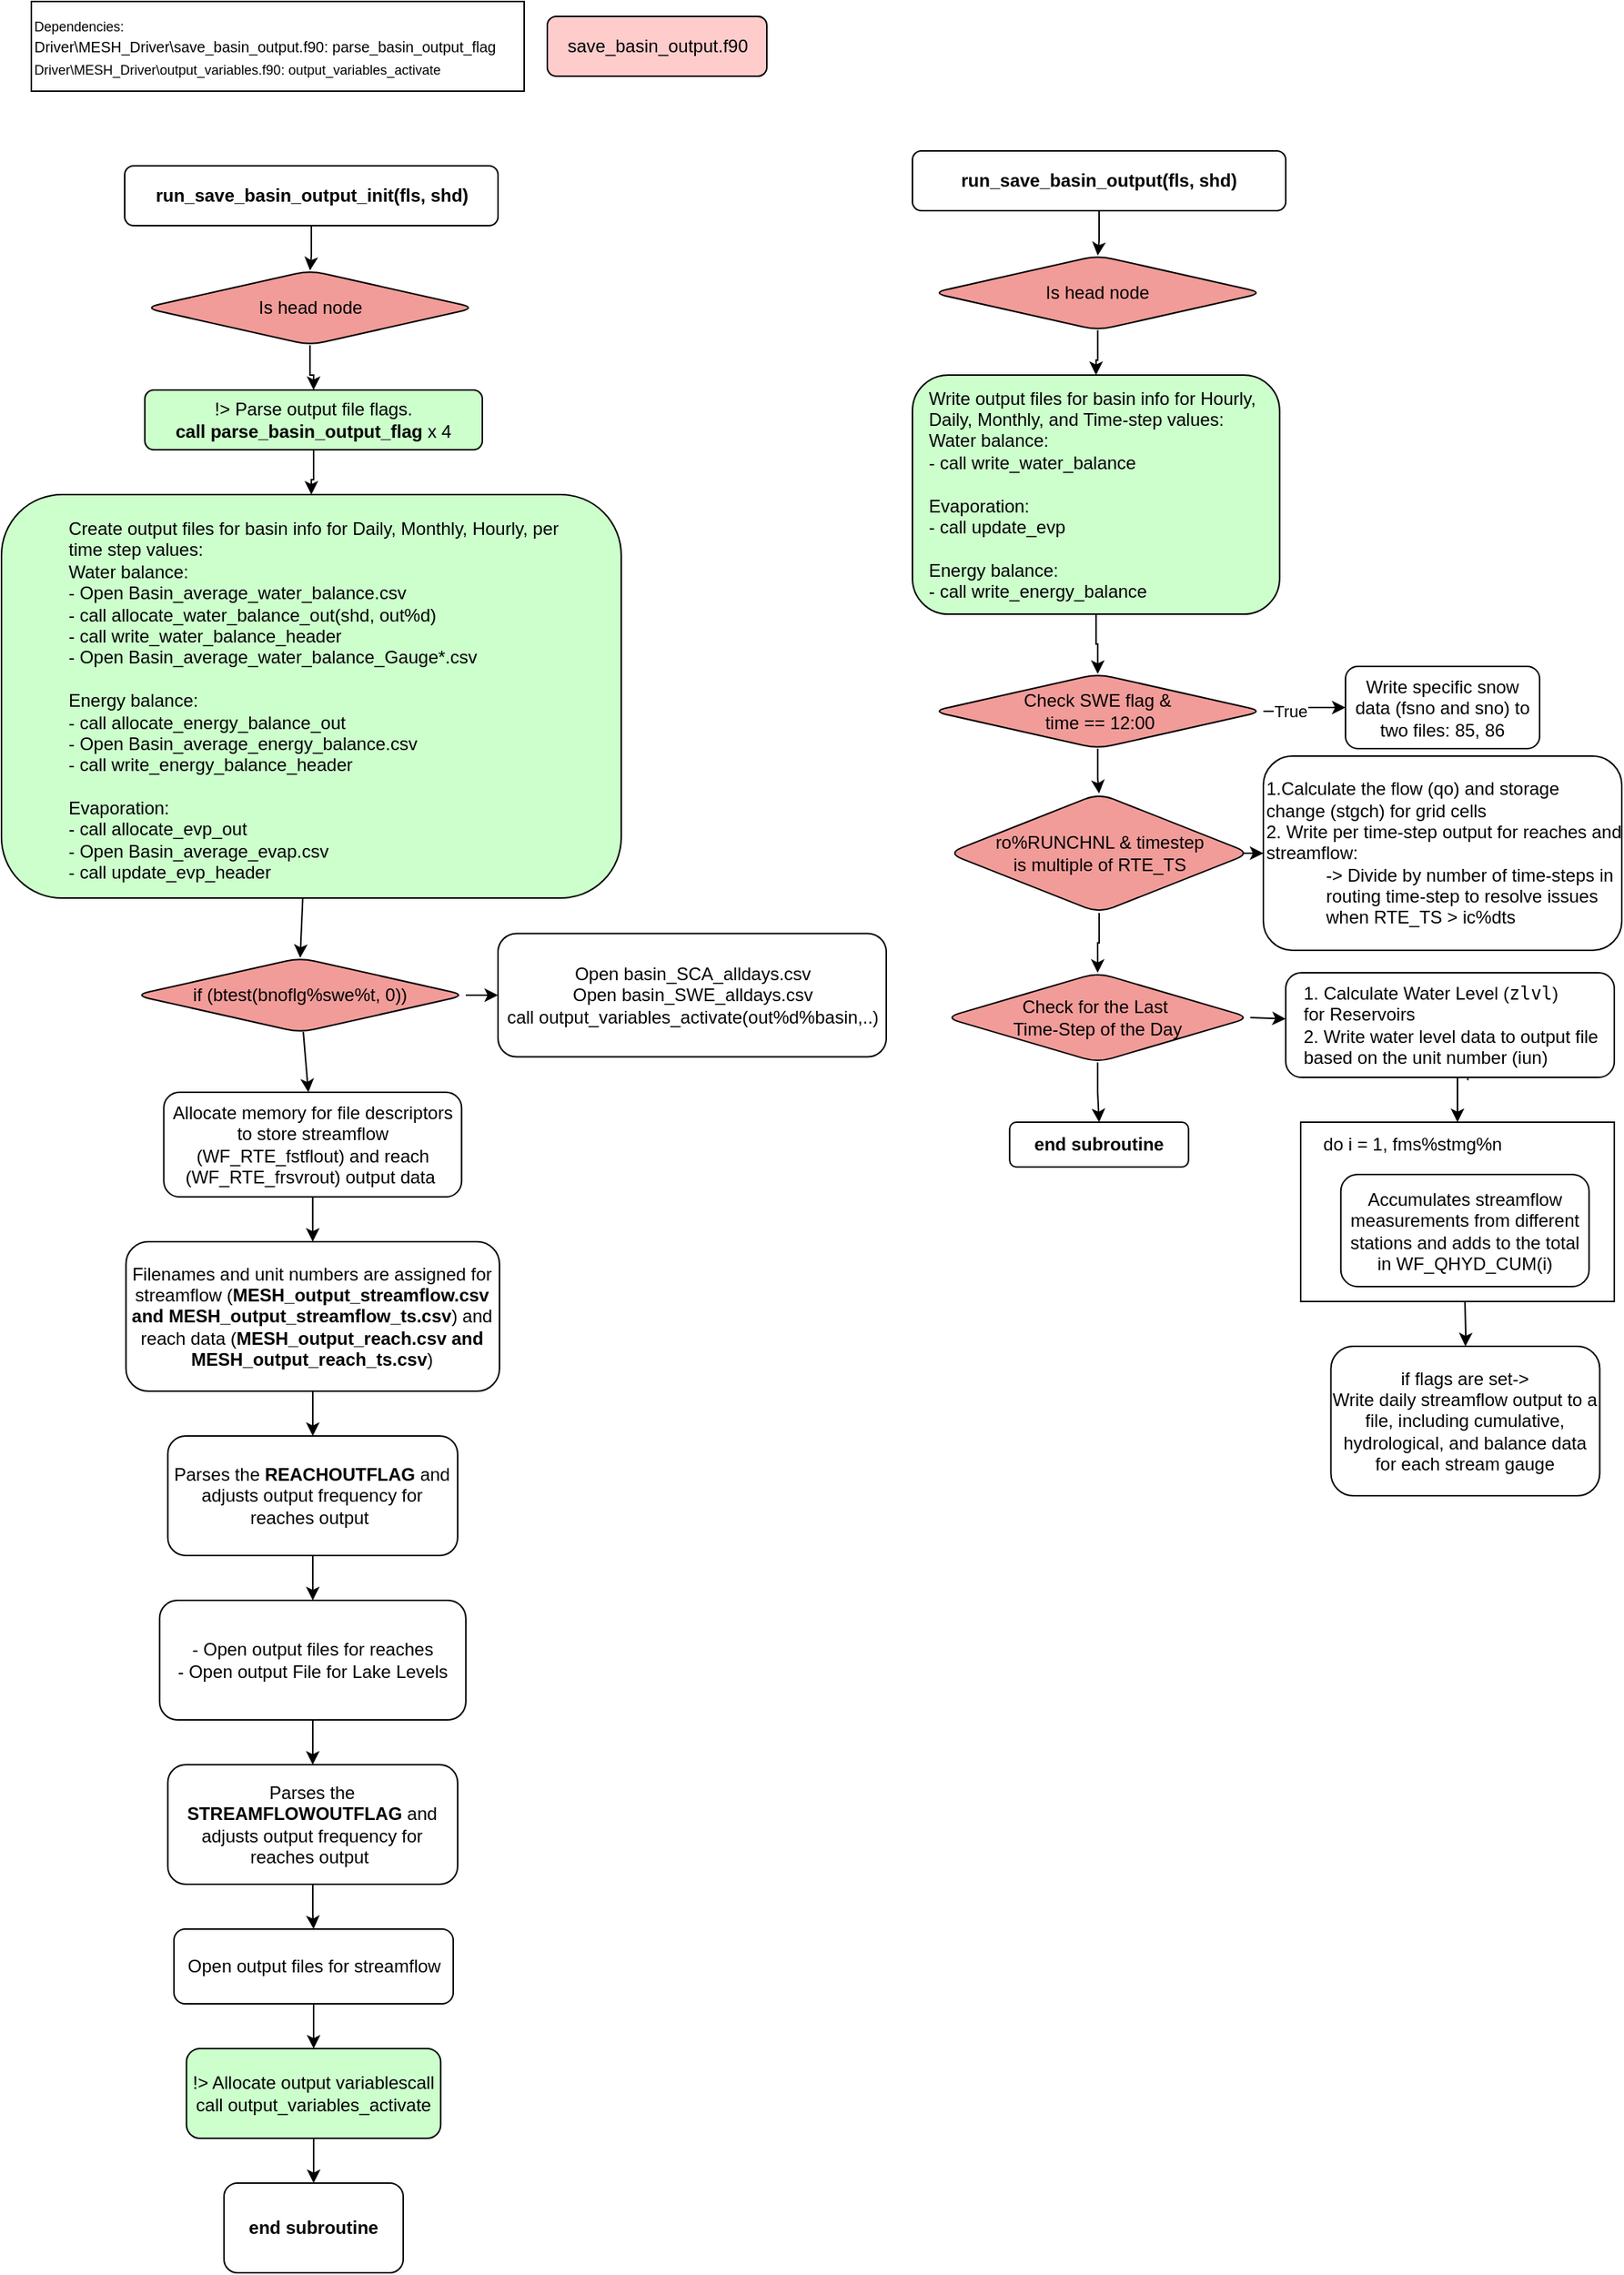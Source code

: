 <mxfile version="24.7.16">
  <diagram name="Page-1" id="w0_MHzU5yhoLpYj83sCf">
    <mxGraphModel dx="1666" dy="749" grid="1" gridSize="10" guides="1" tooltips="1" connect="1" arrows="1" fold="1" page="1" pageScale="1" pageWidth="850" pageHeight="1100" math="0" shadow="0">
      <root>
        <mxCell id="0" />
        <mxCell id="1" parent="0" />
        <mxCell id="7gThX5ocX3hGy7QP_jje-33" style="edgeStyle=orthogonalEdgeStyle;rounded=0;orthogonalLoop=1;jettySize=auto;html=1;exitX=0.5;exitY=1;exitDx=0;exitDy=0;" parent="1" source="7gThX5ocX3hGy7QP_jje-34" target="7gThX5ocX3hGy7QP_jje-37" edge="1">
          <mxGeometry relative="1" as="geometry" />
        </mxCell>
        <mxCell id="7gThX5ocX3hGy7QP_jje-34" value="run_save_basin_output_init(fls, shd)" style="rounded=1;whiteSpace=wrap;html=1;fontStyle=1" parent="1" vertex="1">
          <mxGeometry x="82.5" y="130" width="250" height="40" as="geometry" />
        </mxCell>
        <mxCell id="7gThX5ocX3hGy7QP_jje-35" value="&lt;div&gt;&lt;font style=&quot;font-size: 9px;&quot;&gt;Dependencies:&lt;/font&gt;&lt;/div&gt;&lt;div&gt;&lt;font style=&quot;&quot;&gt;&lt;font size=&quot;1&quot;&gt;Driver\MESH_Driver\save_basin_output.f90: parse_basin_output_flag&lt;/font&gt;&lt;br&gt;&lt;/font&gt;&lt;/div&gt;&lt;div&gt;&lt;font style=&quot;font-size: 9px;&quot;&gt;Driver\MESH_Driver\output_variables.f90: output_variables_activate&lt;/font&gt;&lt;br&gt;&lt;/div&gt;" style="rounded=0;whiteSpace=wrap;html=1;align=left;" parent="1" vertex="1">
          <mxGeometry x="20" y="20" width="330" height="60" as="geometry" />
        </mxCell>
        <mxCell id="7gThX5ocX3hGy7QP_jje-36" style="edgeStyle=orthogonalEdgeStyle;rounded=0;orthogonalLoop=1;jettySize=auto;html=1;exitX=0.5;exitY=1;exitDx=0;exitDy=0;" parent="1" source="7gThX5ocX3hGy7QP_jje-37" target="7gThX5ocX3hGy7QP_jje-39" edge="1">
          <mxGeometry relative="1" as="geometry" />
        </mxCell>
        <mxCell id="7gThX5ocX3hGy7QP_jje-37" value="&lt;span style=&quot;font-weight: normal;&quot;&gt;Is head node&lt;/span&gt;" style="rhombus;whiteSpace=wrap;html=1;rounded=1;fontStyle=1;fillColor=#F19C99;" parent="1" vertex="1">
          <mxGeometry x="95.69" y="200" width="221.81" height="50" as="geometry" />
        </mxCell>
        <mxCell id="7gThX5ocX3hGy7QP_jje-38" value="" style="edgeStyle=orthogonalEdgeStyle;rounded=0;orthogonalLoop=1;jettySize=auto;html=1;exitX=0.5;exitY=1;exitDx=0;exitDy=0;" parent="1" source="7gThX5ocX3hGy7QP_jje-39" target="7gThX5ocX3hGy7QP_jje-41" edge="1">
          <mxGeometry relative="1" as="geometry">
            <mxPoint x="202.5" y="340" as="sourcePoint" />
          </mxGeometry>
        </mxCell>
        <mxCell id="7gThX5ocX3hGy7QP_jje-39" value="&lt;span style=&quot;font-weight: normal;&quot;&gt;!&amp;gt; Parse output file flags.&lt;/span&gt;&lt;div&gt;call parse_basin_output_flag &lt;span style=&quot;font-weight: normal;&quot;&gt;x 4&lt;/span&gt;&lt;br&gt;&lt;/div&gt;" style="rounded=1;whiteSpace=wrap;html=1;fontStyle=1;fillColor=#CCFFCC;" parent="1" vertex="1">
          <mxGeometry x="96.01" y="280" width="225.99" height="40" as="geometry" />
        </mxCell>
        <mxCell id="7gThX5ocX3hGy7QP_jje-40" value="" style="group" parent="1" vertex="1" connectable="0">
          <mxGeometry y="350" width="415" height="270" as="geometry" />
        </mxCell>
        <mxCell id="7gThX5ocX3hGy7QP_jje-41" value="&lt;div&gt;&lt;div style=&quot;text-align: left;&quot;&gt;&lt;br&gt;&lt;/div&gt;&lt;/div&gt;" style="whiteSpace=wrap;html=1;fillColor=#CCFFCC;rounded=1;fontStyle=1;" parent="7gThX5ocX3hGy7QP_jje-40" vertex="1">
          <mxGeometry width="415" height="270" as="geometry" />
        </mxCell>
        <mxCell id="7gThX5ocX3hGy7QP_jje-42" value="&lt;div&gt;Create output files for basin info for Daily, Monthly, Hourly, per time step values:&lt;/div&gt;&lt;div&gt;Water balance:&lt;/div&gt;&lt;div&gt;- Open Basin_average_water_balance.csv&lt;/div&gt;&lt;div&gt;- call allocate_water_balance_out(shd, out%d)&lt;/div&gt;&lt;div&gt;&lt;span style=&quot;background-color: initial;&quot;&gt;- call write_water_balance_header&lt;/span&gt;&lt;br&gt;&lt;/div&gt;&lt;div&gt;- Open Basin_average_water_balance_Gauge*.csv&lt;span style=&quot;background-color: initial;&quot;&gt;&lt;br&gt;&lt;/span&gt;&lt;/div&gt;&lt;div&gt;&lt;br&gt;&lt;/div&gt;&lt;div&gt;Energy balance:&lt;/div&gt;&lt;div&gt;- call allocate_energy_balance_out&lt;/div&gt;&lt;div&gt;- Open Basin_average_energy_balance.csv&lt;br&gt;&lt;/div&gt;&lt;div&gt;- call write_energy_balance_header&lt;/div&gt;&lt;div&gt;&lt;br&gt;&lt;/div&gt;&lt;div&gt;Evaporation:&lt;/div&gt;&lt;div&gt;- call allocate_evp_out&lt;br&gt;&lt;/div&gt;&lt;div&gt;- Open Basin_average_evap.csv&lt;br&gt;&lt;/div&gt;&lt;div&gt;- call update_evp_header&lt;/div&gt;&lt;div&gt;&lt;br&gt;&lt;/div&gt;" style="text;html=1;align=left;verticalAlign=middle;whiteSpace=wrap;rounded=0;" parent="7gThX5ocX3hGy7QP_jje-40" vertex="1">
          <mxGeometry x="43" y="30" width="337" height="230" as="geometry" />
        </mxCell>
        <mxCell id="7gThX5ocX3hGy7QP_jje-43" value="Open&amp;nbsp;basin_SCA_alldays.csv&lt;div&gt;Open&amp;nbsp;basin_SWE_alldays.csv&lt;br&gt;call output_variables_activate(out%d%basin,..)&lt;br&gt;&lt;/div&gt;" style="rounded=1;whiteSpace=wrap;html=1;" parent="1" vertex="1">
          <mxGeometry x="332.5" y="643.75" width="260" height="82.5" as="geometry" />
        </mxCell>
        <mxCell id="7gThX5ocX3hGy7QP_jje-44" style="edgeStyle=orthogonalEdgeStyle;rounded=0;orthogonalLoop=1;jettySize=auto;html=1;exitX=1;exitY=0.5;exitDx=0;exitDy=0;entryX=0;entryY=0.5;entryDx=0;entryDy=0;" parent="1" source="7gThX5ocX3hGy7QP_jje-46" target="7gThX5ocX3hGy7QP_jje-43" edge="1">
          <mxGeometry relative="1" as="geometry" />
        </mxCell>
        <mxCell id="7gThX5ocX3hGy7QP_jje-45" value="" style="rounded=0;orthogonalLoop=1;jettySize=auto;html=1;" parent="1" source="7gThX5ocX3hGy7QP_jje-46" target="7gThX5ocX3hGy7QP_jje-49" edge="1">
          <mxGeometry relative="1" as="geometry" />
        </mxCell>
        <mxCell id="7gThX5ocX3hGy7QP_jje-46" value="&lt;span style=&quot;font-weight: 400;&quot;&gt;if (btest(bnoflg%swe%t, 0))&lt;/span&gt;" style="rhombus;whiteSpace=wrap;html=1;rounded=1;fontStyle=1;fillColor=#F19C99;" parent="1" vertex="1">
          <mxGeometry x="89.12" y="660" width="221.81" height="50" as="geometry" />
        </mxCell>
        <mxCell id="7gThX5ocX3hGy7QP_jje-47" style="rounded=0;orthogonalLoop=1;jettySize=auto;html=1;entryX=0.5;entryY=0;entryDx=0;entryDy=0;" parent="1" source="7gThX5ocX3hGy7QP_jje-41" target="7gThX5ocX3hGy7QP_jje-46" edge="1">
          <mxGeometry relative="1" as="geometry" />
        </mxCell>
        <mxCell id="7gThX5ocX3hGy7QP_jje-48" value="" style="edgeStyle=orthogonalEdgeStyle;rounded=0;orthogonalLoop=1;jettySize=auto;html=1;" parent="1" source="7gThX5ocX3hGy7QP_jje-49" target="7gThX5ocX3hGy7QP_jje-51" edge="1">
          <mxGeometry relative="1" as="geometry" />
        </mxCell>
        <mxCell id="7gThX5ocX3hGy7QP_jje-49" value="&lt;div&gt;&lt;span style=&quot;font-weight: 400;&quot;&gt;Allocate memory for file descriptors to store streamflow (&lt;/span&gt;&lt;span style=&quot;background-color: initial; font-weight: 400;&quot;&gt;WF_RTE_fstflout)&amp;nbsp;&lt;/span&gt;&lt;span style=&quot;font-weight: 400; background-color: initial;&quot;&gt;and reach (&lt;/span&gt;&lt;span style=&quot;background-color: initial; font-weight: 400;&quot;&gt;WF_RTE_frsvrout)&lt;/span&gt;&lt;span style=&quot;background-color: initial; font-weight: 400;&quot;&gt;&amp;nbsp;output data&amp;nbsp;&lt;/span&gt;&lt;/div&gt;" style="whiteSpace=wrap;html=1;fillColor=#FFFFFF;rounded=1;fontStyle=1;" parent="1" vertex="1">
          <mxGeometry x="108.69" y="750" width="199.43" height="70" as="geometry" />
        </mxCell>
        <mxCell id="7gThX5ocX3hGy7QP_jje-50" value="" style="edgeStyle=orthogonalEdgeStyle;rounded=0;orthogonalLoop=1;jettySize=auto;html=1;" parent="1" source="7gThX5ocX3hGy7QP_jje-51" target="7gThX5ocX3hGy7QP_jje-53" edge="1">
          <mxGeometry relative="1" as="geometry" />
        </mxCell>
        <mxCell id="7gThX5ocX3hGy7QP_jje-51" value="&lt;span style=&quot;font-weight: normal;&quot;&gt;Filenames and unit numbers are assigned for streamflow (&lt;/span&gt;MESH_output_streamflow.csv and MESH_output_streamflow_ts.csv&lt;span style=&quot;font-weight: normal;&quot;&gt;) and reach data (&lt;/span&gt;MESH_output_reach.csv and MESH_output_reach_ts.csv&lt;span style=&quot;font-weight: normal;&quot;&gt;)&lt;/span&gt;" style="whiteSpace=wrap;html=1;fillColor=#FFFFFF;rounded=1;fontStyle=1;" parent="1" vertex="1">
          <mxGeometry x="83.35" y="850" width="250.12" height="100" as="geometry" />
        </mxCell>
        <mxCell id="7gThX5ocX3hGy7QP_jje-52" value="" style="edgeStyle=orthogonalEdgeStyle;rounded=0;orthogonalLoop=1;jettySize=auto;html=1;" parent="1" source="7gThX5ocX3hGy7QP_jje-53" target="7gThX5ocX3hGy7QP_jje-55" edge="1">
          <mxGeometry relative="1" as="geometry" />
        </mxCell>
        <mxCell id="7gThX5ocX3hGy7QP_jje-53" value="&lt;span style=&quot;font-weight: normal;&quot;&gt;Parses the&lt;/span&gt; REACHOUTFLAG &lt;span style=&quot;font-weight: normal;&quot;&gt;and adjusts output frequency for reaches output&amp;nbsp;&lt;/span&gt;" style="whiteSpace=wrap;html=1;fillColor=#FFFFFF;rounded=1;fontStyle=1;" parent="1" vertex="1">
          <mxGeometry x="111.36" y="980" width="194.09" height="80" as="geometry" />
        </mxCell>
        <mxCell id="7gThX5ocX3hGy7QP_jje-54" style="edgeStyle=orthogonalEdgeStyle;rounded=0;orthogonalLoop=1;jettySize=auto;html=1;entryX=0.5;entryY=0;entryDx=0;entryDy=0;" parent="1" source="7gThX5ocX3hGy7QP_jje-55" target="7gThX5ocX3hGy7QP_jje-57" edge="1">
          <mxGeometry relative="1" as="geometry" />
        </mxCell>
        <mxCell id="7gThX5ocX3hGy7QP_jje-55" value="&lt;span style=&quot;font-weight: normal;&quot;&gt;- Open output files for reaches&lt;/span&gt;&lt;div&gt;&lt;span style=&quot;font-weight: 400;&quot;&gt;- Open output File for Lake Levels&lt;/span&gt;&lt;br&gt;&lt;/div&gt;" style="whiteSpace=wrap;html=1;fillColor=#FFFFFF;rounded=1;fontStyle=1;" parent="1" vertex="1">
          <mxGeometry x="105.88" y="1090" width="205.05" height="80" as="geometry" />
        </mxCell>
        <mxCell id="7gThX5ocX3hGy7QP_jje-56" style="edgeStyle=orthogonalEdgeStyle;rounded=0;orthogonalLoop=1;jettySize=auto;html=1;entryX=0.5;entryY=0;entryDx=0;entryDy=0;" parent="1" source="7gThX5ocX3hGy7QP_jje-57" target="7gThX5ocX3hGy7QP_jje-59" edge="1">
          <mxGeometry relative="1" as="geometry" />
        </mxCell>
        <mxCell id="7gThX5ocX3hGy7QP_jje-57" value="&lt;span style=&quot;font-weight: normal;&quot;&gt;Parses the&lt;/span&gt; STREAMFLOWOUTFLAG&amp;nbsp;&lt;span style=&quot;font-weight: normal;&quot;&gt;and adjusts output frequency for reaches output&amp;nbsp;&lt;/span&gt;" style="whiteSpace=wrap;html=1;fillColor=#FFFFFF;rounded=1;fontStyle=1;" parent="1" vertex="1">
          <mxGeometry x="111.36" y="1200" width="194.09" height="80" as="geometry" />
        </mxCell>
        <mxCell id="7gThX5ocX3hGy7QP_jje-58" value="" style="edgeStyle=orthogonalEdgeStyle;rounded=0;orthogonalLoop=1;jettySize=auto;html=1;" parent="1" source="7gThX5ocX3hGy7QP_jje-59" target="7gThX5ocX3hGy7QP_jje-61" edge="1">
          <mxGeometry relative="1" as="geometry" />
        </mxCell>
        <mxCell id="7gThX5ocX3hGy7QP_jje-59" value="&lt;span style=&quot;font-weight: normal;&quot;&gt;Open output files for streamflow&lt;/span&gt;" style="whiteSpace=wrap;html=1;fillColor=#FFFFFF;rounded=1;fontStyle=1;" parent="1" vertex="1">
          <mxGeometry x="115.5" y="1310" width="187" height="50" as="geometry" />
        </mxCell>
        <mxCell id="7gThX5ocX3hGy7QP_jje-60" value="" style="edgeStyle=orthogonalEdgeStyle;rounded=0;orthogonalLoop=1;jettySize=auto;html=1;" parent="1" source="7gThX5ocX3hGy7QP_jje-61" target="7gThX5ocX3hGy7QP_jje-62" edge="1">
          <mxGeometry relative="1" as="geometry" />
        </mxCell>
        <mxCell id="7gThX5ocX3hGy7QP_jje-61" value="&lt;div&gt;&lt;span style=&quot;background-color: initial; font-weight: 400;&quot;&gt;!&amp;gt; Allocate output variables&lt;/span&gt;&lt;span style=&quot;background-color: initial; font-weight: normal;&quot;&gt;call call output_variables_activate&lt;/span&gt;&lt;br&gt;&lt;/div&gt;" style="whiteSpace=wrap;html=1;fillColor=#CCFFCC;rounded=1;fontStyle=1;" parent="1" vertex="1">
          <mxGeometry x="123.87" y="1390" width="170.25" height="60" as="geometry" />
        </mxCell>
        <mxCell id="7gThX5ocX3hGy7QP_jje-62" value="end subroutine" style="whiteSpace=wrap;html=1;fillColor=#FFFFFF;rounded=1;fontStyle=1;" parent="1" vertex="1">
          <mxGeometry x="149.005" y="1480" width="120" height="60" as="geometry" />
        </mxCell>
        <mxCell id="LWRBe7WjJOf0WJ5UGsGh-1" value="save_basin_output.f90" style="rounded=1;whiteSpace=wrap;html=1;fillColor=#FFCCCC;" parent="1" vertex="1">
          <mxGeometry x="365.5" y="30" width="147" height="40" as="geometry" />
        </mxCell>
        <mxCell id="262Pggmmud9OaJ7vwxIY-1" style="edgeStyle=orthogonalEdgeStyle;rounded=0;orthogonalLoop=1;jettySize=auto;html=1;exitX=0.5;exitY=1;exitDx=0;exitDy=0;" edge="1" parent="1" source="262Pggmmud9OaJ7vwxIY-2" target="262Pggmmud9OaJ7vwxIY-4">
          <mxGeometry relative="1" as="geometry" />
        </mxCell>
        <mxCell id="262Pggmmud9OaJ7vwxIY-2" value="run_save_basin_output(fls, shd)" style="rounded=1;whiteSpace=wrap;html=1;fontStyle=1" vertex="1" parent="1">
          <mxGeometry x="610" y="120" width="250" height="40" as="geometry" />
        </mxCell>
        <mxCell id="262Pggmmud9OaJ7vwxIY-3" value="" style="edgeStyle=orthogonalEdgeStyle;rounded=0;orthogonalLoop=1;jettySize=auto;html=1;entryX=0.5;entryY=0;entryDx=0;entryDy=0;" edge="1" parent="1" source="262Pggmmud9OaJ7vwxIY-4" target="262Pggmmud9OaJ7vwxIY-6">
          <mxGeometry relative="1" as="geometry">
            <mxPoint x="735" y="270" as="targetPoint" />
          </mxGeometry>
        </mxCell>
        <mxCell id="262Pggmmud9OaJ7vwxIY-4" value="&lt;span style=&quot;font-weight: normal;&quot;&gt;Is head node&lt;/span&gt;" style="rhombus;whiteSpace=wrap;html=1;rounded=1;fontStyle=1;fillColor=#F19C99;" vertex="1" parent="1">
          <mxGeometry x="623.19" y="190" width="221.81" height="50" as="geometry" />
        </mxCell>
        <mxCell id="262Pggmmud9OaJ7vwxIY-5" value="" style="group;fillColor=#FFFFFF;" vertex="1" connectable="0" parent="1">
          <mxGeometry x="610" y="270" width="245.9" height="160" as="geometry" />
        </mxCell>
        <mxCell id="262Pggmmud9OaJ7vwxIY-6" value="&lt;div&gt;&lt;br&gt;&lt;/div&gt;" style="rounded=1;whiteSpace=wrap;html=1;fontStyle=1;fillColor=#CCFFCC;" vertex="1" parent="262Pggmmud9OaJ7vwxIY-5">
          <mxGeometry width="245.9" height="160" as="geometry" />
        </mxCell>
        <mxCell id="262Pggmmud9OaJ7vwxIY-7" value="&lt;div&gt;Write output files for basin info for&amp;nbsp;&lt;span style=&quot;background-color: initial;&quot;&gt;Hourly,&amp;nbsp;&lt;/span&gt;&lt;/div&gt;&lt;div&gt;&lt;span style=&quot;background-color: initial;&quot;&gt;Daily, Monthly, and Time-step values:&lt;/span&gt;&lt;/div&gt;&lt;div&gt;Water balance:&lt;/div&gt;&lt;div&gt;- call write_water_balance&lt;/div&gt;&lt;div&gt;&lt;br&gt;&lt;/div&gt;&lt;div&gt;&lt;div&gt;Evaporation:&lt;/div&gt;&lt;div&gt;- call&amp;nbsp;update_evp&lt;/div&gt;&lt;/div&gt;&lt;div&gt;&lt;br&gt;&lt;/div&gt;&lt;div&gt;Energy balance:&lt;/div&gt;&lt;div&gt;-&amp;nbsp;&lt;span style=&quot;background-color: initial;&quot;&gt;call write_energy_balance&lt;/span&gt;&lt;/div&gt;" style="text;html=1;align=left;verticalAlign=middle;whiteSpace=wrap;rounded=0;" vertex="1" parent="262Pggmmud9OaJ7vwxIY-5">
          <mxGeometry x="8.782" y="9.412" width="228.336" height="141.176" as="geometry" />
        </mxCell>
        <mxCell id="262Pggmmud9OaJ7vwxIY-8" value="" style="edgeStyle=orthogonalEdgeStyle;rounded=0;orthogonalLoop=1;jettySize=auto;html=1;" edge="1" parent="1" source="262Pggmmud9OaJ7vwxIY-11" target="262Pggmmud9OaJ7vwxIY-13">
          <mxGeometry relative="1" as="geometry" />
        </mxCell>
        <mxCell id="262Pggmmud9OaJ7vwxIY-9" value="True" style="edgeLabel;html=1;align=center;verticalAlign=middle;resizable=0;points=[];" vertex="1" connectable="0" parent="262Pggmmud9OaJ7vwxIY-8">
          <mxGeometry x="-0.382" relative="1" as="geometry">
            <mxPoint as="offset" />
          </mxGeometry>
        </mxCell>
        <mxCell id="262Pggmmud9OaJ7vwxIY-10" style="edgeStyle=orthogonalEdgeStyle;rounded=0;orthogonalLoop=1;jettySize=auto;html=1;entryX=0.5;entryY=0;entryDx=0;entryDy=0;" edge="1" parent="1" source="262Pggmmud9OaJ7vwxIY-11" target="262Pggmmud9OaJ7vwxIY-16">
          <mxGeometry relative="1" as="geometry" />
        </mxCell>
        <mxCell id="262Pggmmud9OaJ7vwxIY-11" value="&lt;span style=&quot;font-weight: normal;&quot;&gt;Check SWE flag &amp;amp;&lt;/span&gt;&lt;div&gt;&lt;span style=&quot;font-weight: normal;&quot;&gt;&amp;nbsp;time == 12:00&lt;/span&gt;&lt;/div&gt;" style="rhombus;whiteSpace=wrap;html=1;rounded=1;fontStyle=1;fillColor=#F19C99;" vertex="1" parent="1">
          <mxGeometry x="623.19" y="470" width="221.81" height="50" as="geometry" />
        </mxCell>
        <mxCell id="262Pggmmud9OaJ7vwxIY-12" style="edgeStyle=orthogonalEdgeStyle;rounded=0;orthogonalLoop=1;jettySize=auto;html=1;entryX=0.5;entryY=0;entryDx=0;entryDy=0;" edge="1" parent="1" source="262Pggmmud9OaJ7vwxIY-6" target="262Pggmmud9OaJ7vwxIY-11">
          <mxGeometry relative="1" as="geometry" />
        </mxCell>
        <mxCell id="262Pggmmud9OaJ7vwxIY-13" value="&lt;span style=&quot;font-weight: normal;&quot;&gt;Write specific snow data (fsno and sno) to two files: 85, 86&lt;/span&gt;" style="whiteSpace=wrap;html=1;fillColor=#FFFFFF;rounded=1;fontStyle=1;" vertex="1" parent="1">
          <mxGeometry x="900" y="465" width="130.01" height="55" as="geometry" />
        </mxCell>
        <mxCell id="262Pggmmud9OaJ7vwxIY-14" value="" style="edgeStyle=orthogonalEdgeStyle;rounded=0;orthogonalLoop=1;jettySize=auto;html=1;" edge="1" parent="1" source="262Pggmmud9OaJ7vwxIY-16" target="262Pggmmud9OaJ7vwxIY-17">
          <mxGeometry relative="1" as="geometry" />
        </mxCell>
        <mxCell id="262Pggmmud9OaJ7vwxIY-15" value="" style="edgeStyle=orthogonalEdgeStyle;rounded=0;orthogonalLoop=1;jettySize=auto;html=1;" edge="1" parent="1" source="262Pggmmud9OaJ7vwxIY-16" target="262Pggmmud9OaJ7vwxIY-20">
          <mxGeometry relative="1" as="geometry" />
        </mxCell>
        <mxCell id="262Pggmmud9OaJ7vwxIY-16" value="&lt;span style=&quot;font-weight: 400;&quot;&gt;ro%RUNCHNL &amp;amp;&amp;nbsp;&lt;/span&gt;&lt;span style=&quot;background-color: initial; font-weight: 400;&quot;&gt;timestep&lt;/span&gt;&lt;div&gt;&lt;span style=&quot;background-color: initial; font-weight: 400;&quot;&gt;&amp;nbsp;is multiple of&amp;nbsp;&lt;/span&gt;&lt;span style=&quot;background-color: initial; font-weight: 400;&quot;&gt;RTE_TS&lt;/span&gt;&lt;span style=&quot;background-color: initial; font-weight: 400;&quot;&gt;&amp;nbsp;&lt;/span&gt;&lt;/div&gt;" style="rhombus;whiteSpace=wrap;html=1;rounded=1;fontStyle=1;fillColor=#F19C99;" vertex="1" parent="1">
          <mxGeometry x="633.75" y="550" width="202.5" height="80" as="geometry" />
        </mxCell>
        <mxCell id="262Pggmmud9OaJ7vwxIY-17" value="&lt;span style=&quot;font-weight: normal;&quot;&gt;1.Calculate the flow (qo) and storage change (stgch) for grid cells&lt;/span&gt;&lt;div&gt;&lt;span style=&quot;font-weight: normal;&quot;&gt;2. &lt;/span&gt;&lt;span style=&quot;font-weight: 400;&quot;&gt;Write per time-step output for reaches and streamflow:&lt;/span&gt;&lt;br&gt;&lt;/div&gt;&lt;blockquote style=&quot;margin: 0 0 0 40px; border: none; padding: 0px;&quot;&gt;&lt;div&gt;&lt;span style=&quot;background-color: initial; font-weight: 400;&quot;&gt;-&amp;gt; Divide by number of time-steps in routing time-step to resolve issues when RTE_TS &amp;gt; ic%dts&lt;/span&gt;&lt;/div&gt;&lt;/blockquote&gt;" style="whiteSpace=wrap;html=1;fillColor=#FFFFFF;rounded=1;fontStyle=1;align=left;" vertex="1" parent="1">
          <mxGeometry x="845" y="525" width="240" height="130" as="geometry" />
        </mxCell>
        <mxCell id="262Pggmmud9OaJ7vwxIY-18" value="" style="edgeStyle=orthogonalEdgeStyle;rounded=0;orthogonalLoop=1;jettySize=auto;html=1;entryX=0.5;entryY=0;entryDx=0;entryDy=0;exitX=0.533;exitY=1.029;exitDx=0;exitDy=0;exitPerimeter=0;" edge="1" parent="1" source="262Pggmmud9OaJ7vwxIY-23" target="262Pggmmud9OaJ7vwxIY-26">
          <mxGeometry relative="1" as="geometry">
            <Array as="points">
              <mxPoint x="982" y="740" />
              <mxPoint x="975" y="740" />
            </Array>
          </mxGeometry>
        </mxCell>
        <mxCell id="262Pggmmud9OaJ7vwxIY-19" style="edgeStyle=orthogonalEdgeStyle;rounded=0;orthogonalLoop=1;jettySize=auto;html=1;entryX=0.5;entryY=0;entryDx=0;entryDy=0;" edge="1" parent="1" source="262Pggmmud9OaJ7vwxIY-20" target="262Pggmmud9OaJ7vwxIY-31">
          <mxGeometry relative="1" as="geometry" />
        </mxCell>
        <mxCell id="262Pggmmud9OaJ7vwxIY-20" value="&lt;span style=&quot;font-weight: 400;&quot;&gt;Check for the Last&amp;nbsp;&lt;/span&gt;&lt;div&gt;&lt;span style=&quot;font-weight: 400;&quot;&gt;Time-Step of the Day&lt;/span&gt;&lt;/div&gt;" style="rhombus;whiteSpace=wrap;html=1;rounded=1;fontStyle=1;fillColor=#F19C99;" vertex="1" parent="1">
          <mxGeometry x="631.78" y="670" width="204.47" height="60" as="geometry" />
        </mxCell>
        <mxCell id="262Pggmmud9OaJ7vwxIY-21" value="" style="group" vertex="1" connectable="0" parent="1">
          <mxGeometry x="860" y="670" width="220" height="75" as="geometry" />
        </mxCell>
        <mxCell id="262Pggmmud9OaJ7vwxIY-22" value="" style="whiteSpace=wrap;html=1;fillColor=#FFFFFF;rounded=1;fontStyle=1;" vertex="1" parent="262Pggmmud9OaJ7vwxIY-21">
          <mxGeometry width="220" height="70" as="geometry" />
        </mxCell>
        <mxCell id="262Pggmmud9OaJ7vwxIY-23" value="1. Calculate Water Level (&lt;code&gt;zlvl&lt;/code&gt;) for&amp;nbsp;Reservoirs&lt;div&gt;2. Write water level data to output file based on the unit number (iun)&lt;/div&gt;" style="text;whiteSpace=wrap;html=1;" vertex="1" parent="262Pggmmud9OaJ7vwxIY-21">
          <mxGeometry x="10" width="210" height="70" as="geometry" />
        </mxCell>
        <mxCell id="262Pggmmud9OaJ7vwxIY-24" value="" style="rounded=0;orthogonalLoop=1;jettySize=auto;html=1;exitX=1;exitY=0.5;exitDx=0;exitDy=0;" edge="1" parent="1" source="262Pggmmud9OaJ7vwxIY-20" target="262Pggmmud9OaJ7vwxIY-22">
          <mxGeometry relative="1" as="geometry" />
        </mxCell>
        <mxCell id="262Pggmmud9OaJ7vwxIY-25" value="" style="group" vertex="1" connectable="0" parent="1">
          <mxGeometry x="870" y="770" width="210" height="120" as="geometry" />
        </mxCell>
        <mxCell id="262Pggmmud9OaJ7vwxIY-26" value="" style="rounded=0;whiteSpace=wrap;html=1;" vertex="1" parent="262Pggmmud9OaJ7vwxIY-25">
          <mxGeometry width="210" height="120" as="geometry" />
        </mxCell>
        <mxCell id="262Pggmmud9OaJ7vwxIY-27" value="&lt;span style=&quot;font-weight: normal;&quot;&gt;Accumulates&amp;nbsp;streamflow measurements from different stations and adds to the total in&amp;nbsp;&lt;/span&gt;&lt;span style=&quot;font-weight: 400;&quot;&gt;WF_QHYD_CUM(i)&lt;/span&gt;" style="whiteSpace=wrap;html=1;fillColor=#FFFFFF;rounded=1;fontStyle=1;" vertex="1" parent="262Pggmmud9OaJ7vwxIY-25">
          <mxGeometry x="26.88" y="35" width="166.25" height="75" as="geometry" />
        </mxCell>
        <mxCell id="262Pggmmud9OaJ7vwxIY-28" value="do i = 1, fms%stmg%n" style="text;html=1;align=center;verticalAlign=middle;whiteSpace=wrap;rounded=0;" vertex="1" parent="262Pggmmud9OaJ7vwxIY-25">
          <mxGeometry x="10" y="10" width="130" height="10" as="geometry" />
        </mxCell>
        <mxCell id="262Pggmmud9OaJ7vwxIY-29" value="&lt;span style=&quot;font-weight: normal;&quot;&gt;if flags are set-&amp;gt;&lt;/span&gt;&lt;div&gt;&lt;span style=&quot;font-weight: normal;&quot;&gt;Write daily streamflow output to a file, including cumulative, hydrological, and balance data for each stream gauge&lt;/span&gt;&lt;/div&gt;" style="whiteSpace=wrap;html=1;fillColor=#FFFFFF;rounded=1;fontStyle=1;" vertex="1" parent="1">
          <mxGeometry x="890.25" y="920" width="180" height="100" as="geometry" />
        </mxCell>
        <mxCell id="262Pggmmud9OaJ7vwxIY-30" value="" style="edgeStyle=orthogonalEdgeStyle;rounded=0;orthogonalLoop=1;jettySize=auto;html=1;" edge="1" parent="1" target="262Pggmmud9OaJ7vwxIY-29">
          <mxGeometry relative="1" as="geometry">
            <mxPoint x="980" y="890" as="sourcePoint" />
          </mxGeometry>
        </mxCell>
        <mxCell id="262Pggmmud9OaJ7vwxIY-31" value="end subroutine" style="whiteSpace=wrap;html=1;fillColor=#FFFFFF;rounded=1;fontStyle=1;" vertex="1" parent="1">
          <mxGeometry x="675.13" y="770" width="119.75" height="30" as="geometry" />
        </mxCell>
      </root>
    </mxGraphModel>
  </diagram>
</mxfile>
